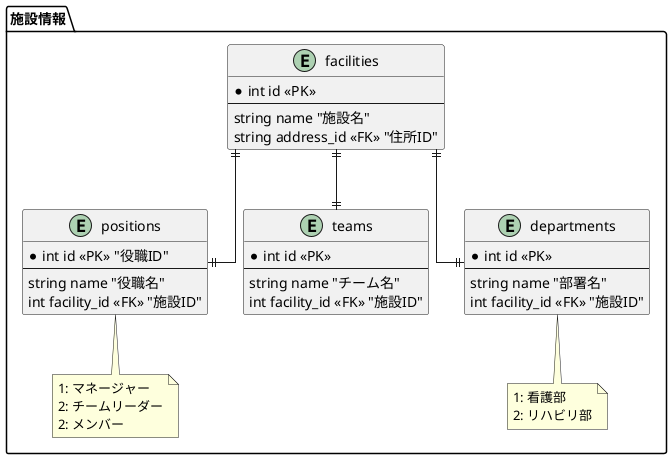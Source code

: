 @startuml entity-relationship-diagram
skinparam linetype ortho
package 施設情報 {
  entity facilities {
    * int id <<PK>>
    --
    string name "施設名"
    string address_id <<FK>> "住所ID"
  }
  entity positions {
    * int id <<PK>> "役職ID"
    --
    string name "役職名"
    int facility_id <<FK>> "施設ID"
  }

  entity teams {
    * int id <<PK>>
    --
    string name "チーム名"
    int facility_id <<FK>> "施設ID"
  }

  note bottom of positions
    1: マネージャー
    2: チームリーダー
    2: メンバー
  end note

  entity departments {
    * int id <<PK>>
    --
    string name "部署名"
    int facility_id <<FK>> "施設ID"
  }

  note bottom of departments
    1: 看護部
    2: リハビリ部
  end note
  facilities ||--|| positions
  facilities ||--|| teams
  facilities ||--|| departments
}


@enduml